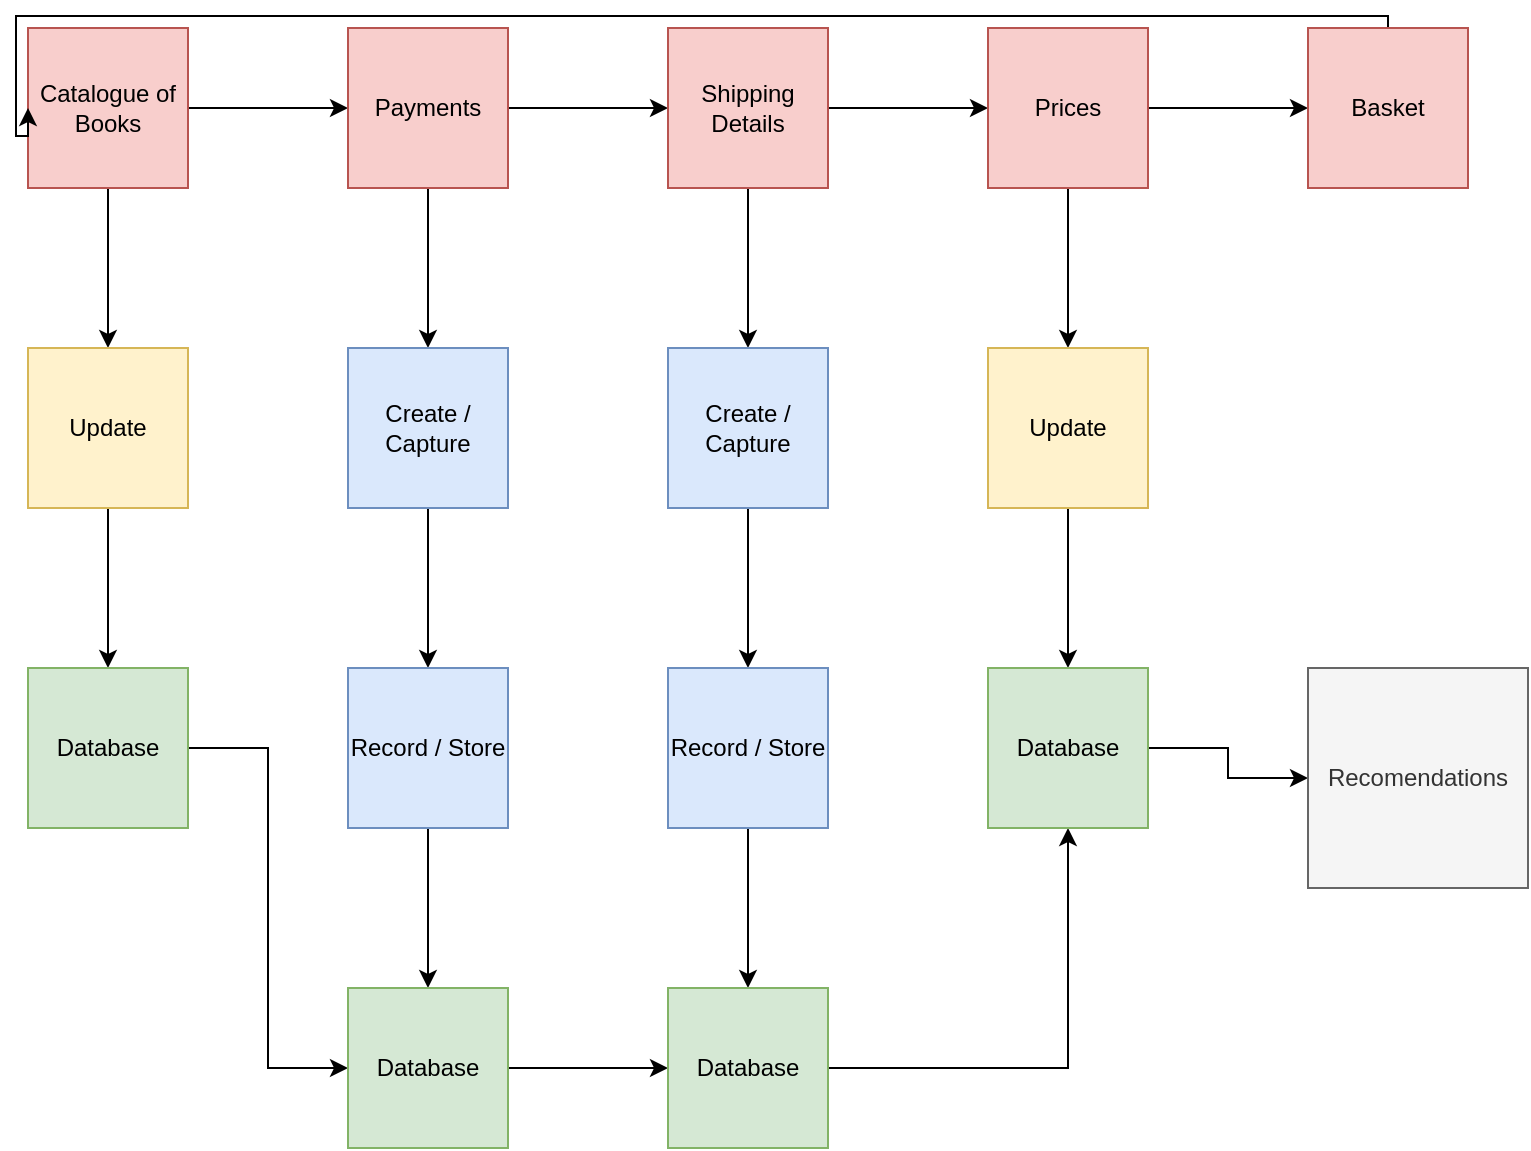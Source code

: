 <mxfile version="11.3.0" type="device" pages="1"><diagram id="KoSebWKLJtrb5U5GkBVR" name="Page-1"><mxGraphModel dx="1408" dy="753" grid="1" gridSize="10" guides="1" tooltips="1" connect="1" arrows="1" fold="1" page="1" pageScale="1" pageWidth="850" pageHeight="1100" math="0" shadow="0"><root><mxCell id="0"/><mxCell id="1" parent="0"/><mxCell id="fhtgExK1Re5_ZSzndbqP-5" value="" style="edgeStyle=orthogonalEdgeStyle;rounded=0;orthogonalLoop=1;jettySize=auto;html=1;" edge="1" parent="1" source="fhtgExK1Re5_ZSzndbqP-1" target="fhtgExK1Re5_ZSzndbqP-4"><mxGeometry relative="1" as="geometry"/></mxCell><mxCell id="fhtgExK1Re5_ZSzndbqP-9" value="" style="edgeStyle=orthogonalEdgeStyle;rounded=0;orthogonalLoop=1;jettySize=auto;html=1;" edge="1" parent="1" source="fhtgExK1Re5_ZSzndbqP-1" target="fhtgExK1Re5_ZSzndbqP-8"><mxGeometry relative="1" as="geometry"/></mxCell><mxCell id="fhtgExK1Re5_ZSzndbqP-1" value="Catalogue of Books" style="whiteSpace=wrap;html=1;aspect=fixed;fillColor=#f8cecc;strokeColor=#b85450;" vertex="1" parent="1"><mxGeometry x="20" y="20" width="80" height="80" as="geometry"/></mxCell><mxCell id="fhtgExK1Re5_ZSzndbqP-26" value="" style="edgeStyle=orthogonalEdgeStyle;rounded=0;orthogonalLoop=1;jettySize=auto;html=1;" edge="1" parent="1" source="fhtgExK1Re5_ZSzndbqP-8" target="fhtgExK1Re5_ZSzndbqP-25"><mxGeometry relative="1" as="geometry"/></mxCell><mxCell id="fhtgExK1Re5_ZSzndbqP-8" value="Update" style="whiteSpace=wrap;html=1;aspect=fixed;fillColor=#fff2cc;strokeColor=#d6b656;" vertex="1" parent="1"><mxGeometry x="20" y="180" width="80" height="80" as="geometry"/></mxCell><mxCell id="fhtgExK1Re5_ZSzndbqP-33" value="" style="edgeStyle=orthogonalEdgeStyle;rounded=0;orthogonalLoop=1;jettySize=auto;html=1;entryX=0;entryY=0.5;entryDx=0;entryDy=0;" edge="1" parent="1" source="fhtgExK1Re5_ZSzndbqP-25" target="fhtgExK1Re5_ZSzndbqP-27"><mxGeometry relative="1" as="geometry"><mxPoint x="60" y="500" as="targetPoint"/></mxGeometry></mxCell><mxCell id="fhtgExK1Re5_ZSzndbqP-25" value="Database" style="whiteSpace=wrap;html=1;aspect=fixed;fillColor=#d5e8d4;strokeColor=#82b366;" vertex="1" parent="1"><mxGeometry x="20" y="340" width="80" height="80" as="geometry"/></mxCell><mxCell id="fhtgExK1Re5_ZSzndbqP-7" value="" style="edgeStyle=orthogonalEdgeStyle;rounded=0;orthogonalLoop=1;jettySize=auto;html=1;" edge="1" parent="1" source="fhtgExK1Re5_ZSzndbqP-4" target="fhtgExK1Re5_ZSzndbqP-6"><mxGeometry relative="1" as="geometry"/></mxCell><mxCell id="fhtgExK1Re5_ZSzndbqP-17" value="" style="edgeStyle=orthogonalEdgeStyle;rounded=0;orthogonalLoop=1;jettySize=auto;html=1;" edge="1" parent="1" source="fhtgExK1Re5_ZSzndbqP-4" target="fhtgExK1Re5_ZSzndbqP-16"><mxGeometry relative="1" as="geometry"/></mxCell><mxCell id="fhtgExK1Re5_ZSzndbqP-4" value="Payments" style="whiteSpace=wrap;html=1;aspect=fixed;fillColor=#f8cecc;strokeColor=#b85450;" vertex="1" parent="1"><mxGeometry x="180" y="20" width="80" height="80" as="geometry"/></mxCell><mxCell id="fhtgExK1Re5_ZSzndbqP-20" value="" style="edgeStyle=orthogonalEdgeStyle;rounded=0;orthogonalLoop=1;jettySize=auto;html=1;" edge="1" parent="1" source="fhtgExK1Re5_ZSzndbqP-16" target="fhtgExK1Re5_ZSzndbqP-19"><mxGeometry relative="1" as="geometry"/></mxCell><mxCell id="fhtgExK1Re5_ZSzndbqP-16" value="Create / Capture" style="whiteSpace=wrap;html=1;aspect=fixed;fillColor=#dae8fc;strokeColor=#6c8ebf;" vertex="1" parent="1"><mxGeometry x="180" y="180" width="80" height="80" as="geometry"/></mxCell><mxCell id="fhtgExK1Re5_ZSzndbqP-28" value="" style="edgeStyle=orthogonalEdgeStyle;rounded=0;orthogonalLoop=1;jettySize=auto;html=1;" edge="1" parent="1" source="fhtgExK1Re5_ZSzndbqP-19" target="fhtgExK1Re5_ZSzndbqP-27"><mxGeometry relative="1" as="geometry"/></mxCell><mxCell id="fhtgExK1Re5_ZSzndbqP-19" value="Record / Store" style="whiteSpace=wrap;html=1;aspect=fixed;fillColor=#dae8fc;strokeColor=#6c8ebf;" vertex="1" parent="1"><mxGeometry x="180" y="340" width="80" height="80" as="geometry"/></mxCell><mxCell id="fhtgExK1Re5_ZSzndbqP-31" value="" style="edgeStyle=orthogonalEdgeStyle;rounded=0;orthogonalLoop=1;jettySize=auto;html=1;" edge="1" parent="1" source="fhtgExK1Re5_ZSzndbqP-27" target="fhtgExK1Re5_ZSzndbqP-29"><mxGeometry relative="1" as="geometry"/></mxCell><mxCell id="fhtgExK1Re5_ZSzndbqP-27" value="Database" style="whiteSpace=wrap;html=1;aspect=fixed;fillColor=#d5e8d4;strokeColor=#82b366;" vertex="1" parent="1"><mxGeometry x="180" y="500" width="80" height="80" as="geometry"/></mxCell><mxCell id="fhtgExK1Re5_ZSzndbqP-11" value="" style="edgeStyle=orthogonalEdgeStyle;rounded=0;orthogonalLoop=1;jettySize=auto;html=1;" edge="1" parent="1" source="fhtgExK1Re5_ZSzndbqP-6" target="fhtgExK1Re5_ZSzndbqP-10"><mxGeometry relative="1" as="geometry"/></mxCell><mxCell id="fhtgExK1Re5_ZSzndbqP-15" value="" style="edgeStyle=orthogonalEdgeStyle;rounded=0;orthogonalLoop=1;jettySize=auto;html=1;" edge="1" parent="1" source="fhtgExK1Re5_ZSzndbqP-6" target="fhtgExK1Re5_ZSzndbqP-14"><mxGeometry relative="1" as="geometry"/></mxCell><mxCell id="fhtgExK1Re5_ZSzndbqP-6" value="Shipping Details" style="whiteSpace=wrap;html=1;aspect=fixed;fillColor=#f8cecc;strokeColor=#b85450;" vertex="1" parent="1"><mxGeometry x="340" y="20" width="80" height="80" as="geometry"/></mxCell><mxCell id="fhtgExK1Re5_ZSzndbqP-22" value="" style="edgeStyle=orthogonalEdgeStyle;rounded=0;orthogonalLoop=1;jettySize=auto;html=1;" edge="1" parent="1" source="fhtgExK1Re5_ZSzndbqP-14" target="fhtgExK1Re5_ZSzndbqP-21"><mxGeometry relative="1" as="geometry"/></mxCell><mxCell id="fhtgExK1Re5_ZSzndbqP-14" value="Create / Capture" style="whiteSpace=wrap;html=1;aspect=fixed;fillColor=#dae8fc;strokeColor=#6c8ebf;" vertex="1" parent="1"><mxGeometry x="340" y="180" width="80" height="80" as="geometry"/></mxCell><mxCell id="fhtgExK1Re5_ZSzndbqP-30" value="" style="edgeStyle=orthogonalEdgeStyle;rounded=0;orthogonalLoop=1;jettySize=auto;html=1;" edge="1" parent="1" source="fhtgExK1Re5_ZSzndbqP-21" target="fhtgExK1Re5_ZSzndbqP-29"><mxGeometry relative="1" as="geometry"/></mxCell><mxCell id="fhtgExK1Re5_ZSzndbqP-21" value="Record / Store" style="whiteSpace=wrap;html=1;aspect=fixed;fillColor=#dae8fc;strokeColor=#6c8ebf;" vertex="1" parent="1"><mxGeometry x="340" y="340" width="80" height="80" as="geometry"/></mxCell><mxCell id="fhtgExK1Re5_ZSzndbqP-35" value="" style="edgeStyle=orthogonalEdgeStyle;rounded=0;orthogonalLoop=1;jettySize=auto;html=1;entryX=0.5;entryY=1;entryDx=0;entryDy=0;" edge="1" parent="1" source="fhtgExK1Re5_ZSzndbqP-29" target="fhtgExK1Re5_ZSzndbqP-23"><mxGeometry relative="1" as="geometry"><mxPoint x="500" y="540" as="targetPoint"/></mxGeometry></mxCell><mxCell id="fhtgExK1Re5_ZSzndbqP-29" value="Database" style="whiteSpace=wrap;html=1;aspect=fixed;fillColor=#d5e8d4;strokeColor=#82b366;" vertex="1" parent="1"><mxGeometry x="340" y="500" width="80" height="80" as="geometry"/></mxCell><mxCell id="fhtgExK1Re5_ZSzndbqP-13" value="" style="edgeStyle=orthogonalEdgeStyle;rounded=0;orthogonalLoop=1;jettySize=auto;html=1;" edge="1" parent="1" source="fhtgExK1Re5_ZSzndbqP-10" target="fhtgExK1Re5_ZSzndbqP-12"><mxGeometry relative="1" as="geometry"/></mxCell><mxCell id="fhtgExK1Re5_ZSzndbqP-46" value="" style="edgeStyle=orthogonalEdgeStyle;rounded=0;orthogonalLoop=1;jettySize=auto;html=1;" edge="1" parent="1" source="fhtgExK1Re5_ZSzndbqP-10" target="fhtgExK1Re5_ZSzndbqP-45"><mxGeometry relative="1" as="geometry"/></mxCell><mxCell id="fhtgExK1Re5_ZSzndbqP-10" value="Prices" style="whiteSpace=wrap;html=1;aspect=fixed;fillColor=#f8cecc;strokeColor=#b85450;" vertex="1" parent="1"><mxGeometry x="500" y="20" width="80" height="80" as="geometry"/></mxCell><mxCell id="fhtgExK1Re5_ZSzndbqP-47" style="edgeStyle=orthogonalEdgeStyle;rounded=0;orthogonalLoop=1;jettySize=auto;html=1;entryX=0;entryY=0.5;entryDx=0;entryDy=0;" edge="1" parent="1" source="fhtgExK1Re5_ZSzndbqP-45" target="fhtgExK1Re5_ZSzndbqP-1"><mxGeometry relative="1" as="geometry"><Array as="points"><mxPoint x="700" y="14"/><mxPoint x="14" y="14"/><mxPoint x="14" y="74"/></Array></mxGeometry></mxCell><mxCell id="fhtgExK1Re5_ZSzndbqP-45" value="Basket" style="whiteSpace=wrap;html=1;aspect=fixed;fillColor=#f8cecc;strokeColor=#b85450;" vertex="1" parent="1"><mxGeometry x="660" y="20" width="80" height="80" as="geometry"/></mxCell><mxCell id="fhtgExK1Re5_ZSzndbqP-24" value="" style="edgeStyle=orthogonalEdgeStyle;rounded=0;orthogonalLoop=1;jettySize=auto;html=1;" edge="1" parent="1" source="fhtgExK1Re5_ZSzndbqP-12" target="fhtgExK1Re5_ZSzndbqP-23"><mxGeometry relative="1" as="geometry"/></mxCell><mxCell id="fhtgExK1Re5_ZSzndbqP-12" value="Update" style="whiteSpace=wrap;html=1;aspect=fixed;fillColor=#fff2cc;strokeColor=#d6b656;" vertex="1" parent="1"><mxGeometry x="500" y="180" width="80" height="80" as="geometry"/></mxCell><mxCell id="fhtgExK1Re5_ZSzndbqP-37" value="" style="edgeStyle=orthogonalEdgeStyle;rounded=0;orthogonalLoop=1;jettySize=auto;html=1;" edge="1" parent="1" source="fhtgExK1Re5_ZSzndbqP-23" target="fhtgExK1Re5_ZSzndbqP-36"><mxGeometry relative="1" as="geometry"/></mxCell><mxCell id="fhtgExK1Re5_ZSzndbqP-23" value="Database" style="whiteSpace=wrap;html=1;aspect=fixed;fillColor=#d5e8d4;strokeColor=#82b366;" vertex="1" parent="1"><mxGeometry x="500" y="340" width="80" height="80" as="geometry"/></mxCell><mxCell id="fhtgExK1Re5_ZSzndbqP-36" value="Recomendations" style="whiteSpace=wrap;html=1;aspect=fixed;fillColor=#f5f5f5;strokeColor=#666666;fontColor=#333333;" vertex="1" parent="1"><mxGeometry x="660" y="340" width="110" height="110" as="geometry"/></mxCell></root></mxGraphModel></diagram></mxfile>